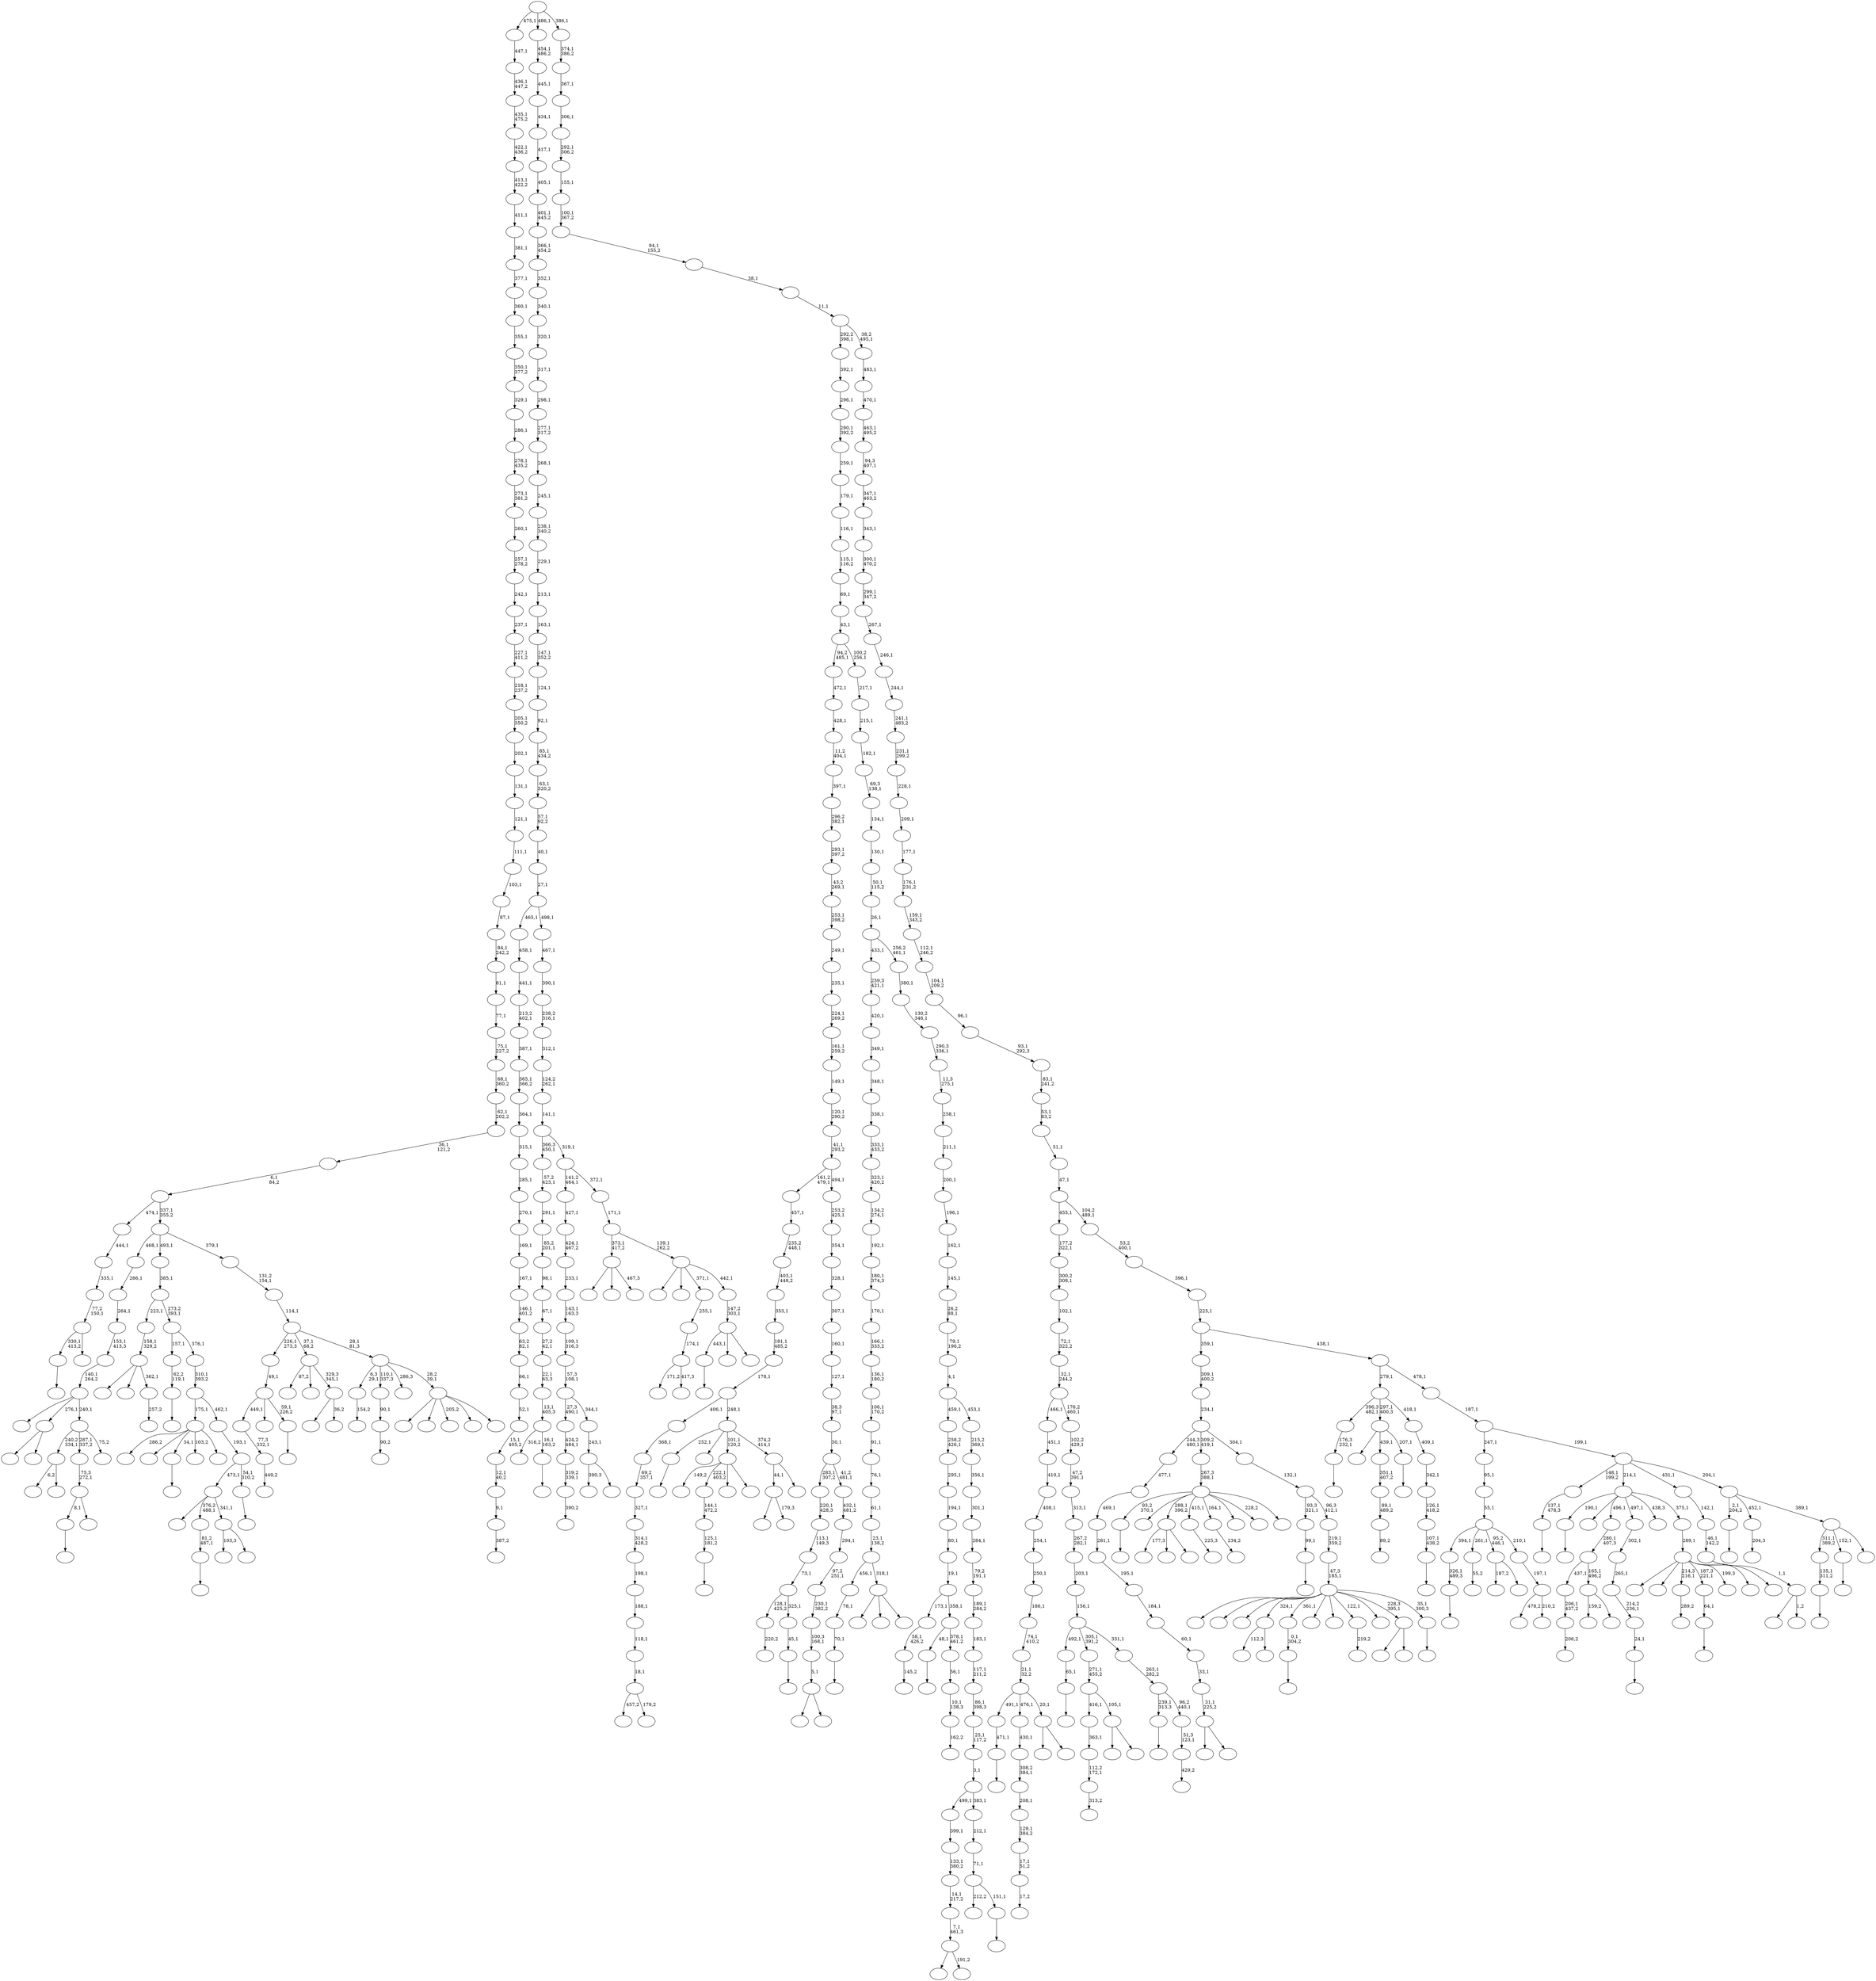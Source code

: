 digraph T {
	650 [label=""]
	649 [label=""]
	648 [label=""]
	647 [label=""]
	646 [label=""]
	645 [label=""]
	644 [label=""]
	643 [label=""]
	642 [label=""]
	641 [label=""]
	640 [label=""]
	639 [label=""]
	638 [label=""]
	637 [label=""]
	636 [label=""]
	635 [label=""]
	634 [label=""]
	633 [label=""]
	632 [label=""]
	631 [label=""]
	630 [label=""]
	629 [label=""]
	628 [label=""]
	627 [label=""]
	626 [label=""]
	625 [label=""]
	624 [label=""]
	623 [label=""]
	622 [label=""]
	621 [label=""]
	620 [label=""]
	619 [label=""]
	618 [label=""]
	617 [label=""]
	616 [label=""]
	615 [label=""]
	614 [label=""]
	613 [label=""]
	612 [label=""]
	611 [label=""]
	610 [label=""]
	609 [label=""]
	608 [label=""]
	607 [label=""]
	606 [label=""]
	605 [label=""]
	604 [label=""]
	603 [label=""]
	602 [label=""]
	601 [label=""]
	600 [label=""]
	599 [label=""]
	598 [label=""]
	597 [label=""]
	596 [label=""]
	595 [label=""]
	594 [label=""]
	593 [label=""]
	592 [label=""]
	591 [label=""]
	590 [label=""]
	589 [label=""]
	588 [label=""]
	587 [label=""]
	586 [label=""]
	585 [label=""]
	584 [label=""]
	583 [label=""]
	582 [label=""]
	581 [label=""]
	580 [label=""]
	579 [label=""]
	578 [label=""]
	577 [label=""]
	576 [label=""]
	575 [label=""]
	574 [label=""]
	573 [label=""]
	572 [label=""]
	571 [label=""]
	570 [label=""]
	569 [label=""]
	568 [label=""]
	567 [label=""]
	566 [label=""]
	565 [label=""]
	564 [label=""]
	563 [label=""]
	562 [label=""]
	561 [label=""]
	560 [label=""]
	559 [label=""]
	558 [label=""]
	557 [label=""]
	556 [label=""]
	555 [label=""]
	554 [label=""]
	553 [label=""]
	552 [label=""]
	551 [label=""]
	550 [label=""]
	549 [label=""]
	548 [label=""]
	547 [label=""]
	546 [label=""]
	545 [label=""]
	544 [label=""]
	543 [label=""]
	542 [label=""]
	541 [label=""]
	540 [label=""]
	539 [label=""]
	538 [label=""]
	537 [label=""]
	536 [label=""]
	535 [label=""]
	534 [label=""]
	533 [label=""]
	532 [label=""]
	531 [label=""]
	530 [label=""]
	529 [label=""]
	528 [label=""]
	527 [label=""]
	526 [label=""]
	525 [label=""]
	524 [label=""]
	523 [label=""]
	522 [label=""]
	521 [label=""]
	520 [label=""]
	519 [label=""]
	518 [label=""]
	517 [label=""]
	516 [label=""]
	515 [label=""]
	514 [label=""]
	513 [label=""]
	512 [label=""]
	511 [label=""]
	510 [label=""]
	509 [label=""]
	508 [label=""]
	507 [label=""]
	506 [label=""]
	505 [label=""]
	504 [label=""]
	503 [label=""]
	502 [label=""]
	501 [label=""]
	500 [label=""]
	499 [label=""]
	498 [label=""]
	497 [label=""]
	496 [label=""]
	495 [label=""]
	494 [label=""]
	493 [label=""]
	492 [label=""]
	491 [label=""]
	490 [label=""]
	489 [label=""]
	488 [label=""]
	487 [label=""]
	486 [label=""]
	485 [label=""]
	484 [label=""]
	483 [label=""]
	482 [label=""]
	481 [label=""]
	480 [label=""]
	479 [label=""]
	478 [label=""]
	477 [label=""]
	476 [label=""]
	475 [label=""]
	474 [label=""]
	473 [label=""]
	472 [label=""]
	471 [label=""]
	470 [label=""]
	469 [label=""]
	468 [label=""]
	467 [label=""]
	466 [label=""]
	465 [label=""]
	464 [label=""]
	463 [label=""]
	462 [label=""]
	461 [label=""]
	460 [label=""]
	459 [label=""]
	458 [label=""]
	457 [label=""]
	456 [label=""]
	455 [label=""]
	454 [label=""]
	453 [label=""]
	452 [label=""]
	451 [label=""]
	450 [label=""]
	449 [label=""]
	448 [label=""]
	447 [label=""]
	446 [label=""]
	445 [label=""]
	444 [label=""]
	443 [label=""]
	442 [label=""]
	441 [label=""]
	440 [label=""]
	439 [label=""]
	438 [label=""]
	437 [label=""]
	436 [label=""]
	435 [label=""]
	434 [label=""]
	433 [label=""]
	432 [label=""]
	431 [label=""]
	430 [label=""]
	429 [label=""]
	428 [label=""]
	427 [label=""]
	426 [label=""]
	425 [label=""]
	424 [label=""]
	423 [label=""]
	422 [label=""]
	421 [label=""]
	420 [label=""]
	419 [label=""]
	418 [label=""]
	417 [label=""]
	416 [label=""]
	415 [label=""]
	414 [label=""]
	413 [label=""]
	412 [label=""]
	411 [label=""]
	410 [label=""]
	409 [label=""]
	408 [label=""]
	407 [label=""]
	406 [label=""]
	405 [label=""]
	404 [label=""]
	403 [label=""]
	402 [label=""]
	401 [label=""]
	400 [label=""]
	399 [label=""]
	398 [label=""]
	397 [label=""]
	396 [label=""]
	395 [label=""]
	394 [label=""]
	393 [label=""]
	392 [label=""]
	391 [label=""]
	390 [label=""]
	389 [label=""]
	388 [label=""]
	387 [label=""]
	386 [label=""]
	385 [label=""]
	384 [label=""]
	383 [label=""]
	382 [label=""]
	381 [label=""]
	380 [label=""]
	379 [label=""]
	378 [label=""]
	377 [label=""]
	376 [label=""]
	375 [label=""]
	374 [label=""]
	373 [label=""]
	372 [label=""]
	371 [label=""]
	370 [label=""]
	369 [label=""]
	368 [label=""]
	367 [label=""]
	366 [label=""]
	365 [label=""]
	364 [label=""]
	363 [label=""]
	362 [label=""]
	361 [label=""]
	360 [label=""]
	359 [label=""]
	358 [label=""]
	357 [label=""]
	356 [label=""]
	355 [label=""]
	354 [label=""]
	353 [label=""]
	352 [label=""]
	351 [label=""]
	350 [label=""]
	349 [label=""]
	348 [label=""]
	347 [label=""]
	346 [label=""]
	345 [label=""]
	344 [label=""]
	343 [label=""]
	342 [label=""]
	341 [label=""]
	340 [label=""]
	339 [label=""]
	338 [label=""]
	337 [label=""]
	336 [label=""]
	335 [label=""]
	334 [label=""]
	333 [label=""]
	332 [label=""]
	331 [label=""]
	330 [label=""]
	329 [label=""]
	328 [label=""]
	327 [label=""]
	326 [label=""]
	325 [label=""]
	324 [label=""]
	323 [label=""]
	322 [label=""]
	321 [label=""]
	320 [label=""]
	319 [label=""]
	318 [label=""]
	317 [label=""]
	316 [label=""]
	315 [label=""]
	314 [label=""]
	313 [label=""]
	312 [label=""]
	311 [label=""]
	310 [label=""]
	309 [label=""]
	308 [label=""]
	307 [label=""]
	306 [label=""]
	305 [label=""]
	304 [label=""]
	303 [label=""]
	302 [label=""]
	301 [label=""]
	300 [label=""]
	299 [label=""]
	298 [label=""]
	297 [label=""]
	296 [label=""]
	295 [label=""]
	294 [label=""]
	293 [label=""]
	292 [label=""]
	291 [label=""]
	290 [label=""]
	289 [label=""]
	288 [label=""]
	287 [label=""]
	286 [label=""]
	285 [label=""]
	284 [label=""]
	283 [label=""]
	282 [label=""]
	281 [label=""]
	280 [label=""]
	279 [label=""]
	278 [label=""]
	277 [label=""]
	276 [label=""]
	275 [label=""]
	274 [label=""]
	273 [label=""]
	272 [label=""]
	271 [label=""]
	270 [label=""]
	269 [label=""]
	268 [label=""]
	267 [label=""]
	266 [label=""]
	265 [label=""]
	264 [label=""]
	263 [label=""]
	262 [label=""]
	261 [label=""]
	260 [label=""]
	259 [label=""]
	258 [label=""]
	257 [label=""]
	256 [label=""]
	255 [label=""]
	254 [label=""]
	253 [label=""]
	252 [label=""]
	251 [label=""]
	250 [label=""]
	249 [label=""]
	248 [label=""]
	247 [label=""]
	246 [label=""]
	245 [label=""]
	244 [label=""]
	243 [label=""]
	242 [label=""]
	241 [label=""]
	240 [label=""]
	239 [label=""]
	238 [label=""]
	237 [label=""]
	236 [label=""]
	235 [label=""]
	234 [label=""]
	233 [label=""]
	232 [label=""]
	231 [label=""]
	230 [label=""]
	229 [label=""]
	228 [label=""]
	227 [label=""]
	226 [label=""]
	225 [label=""]
	224 [label=""]
	223 [label=""]
	222 [label=""]
	221 [label=""]
	220 [label=""]
	219 [label=""]
	218 [label=""]
	217 [label=""]
	216 [label=""]
	215 [label=""]
	214 [label=""]
	213 [label=""]
	212 [label=""]
	211 [label=""]
	210 [label=""]
	209 [label=""]
	208 [label=""]
	207 [label=""]
	206 [label=""]
	205 [label=""]
	204 [label=""]
	203 [label=""]
	202 [label=""]
	201 [label=""]
	200 [label=""]
	199 [label=""]
	198 [label=""]
	197 [label=""]
	196 [label=""]
	195 [label=""]
	194 [label=""]
	193 [label=""]
	192 [label=""]
	191 [label=""]
	190 [label=""]
	189 [label=""]
	188 [label=""]
	187 [label=""]
	186 [label=""]
	185 [label=""]
	184 [label=""]
	183 [label=""]
	182 [label=""]
	181 [label=""]
	180 [label=""]
	179 [label=""]
	178 [label=""]
	177 [label=""]
	176 [label=""]
	175 [label=""]
	174 [label=""]
	173 [label=""]
	172 [label=""]
	171 [label=""]
	170 [label=""]
	169 [label=""]
	168 [label=""]
	167 [label=""]
	166 [label=""]
	165 [label=""]
	164 [label=""]
	163 [label=""]
	162 [label=""]
	161 [label=""]
	160 [label=""]
	159 [label=""]
	158 [label=""]
	157 [label=""]
	156 [label=""]
	155 [label=""]
	154 [label=""]
	153 [label=""]
	152 [label=""]
	151 [label=""]
	150 [label=""]
	149 [label=""]
	148 [label=""]
	147 [label=""]
	146 [label=""]
	145 [label=""]
	144 [label=""]
	143 [label=""]
	142 [label=""]
	141 [label=""]
	140 [label=""]
	139 [label=""]
	138 [label=""]
	137 [label=""]
	136 [label=""]
	135 [label=""]
	134 [label=""]
	133 [label=""]
	132 [label=""]
	131 [label=""]
	130 [label=""]
	129 [label=""]
	128 [label=""]
	127 [label=""]
	126 [label=""]
	125 [label=""]
	124 [label=""]
	123 [label=""]
	122 [label=""]
	121 [label=""]
	120 [label=""]
	119 [label=""]
	118 [label=""]
	117 [label=""]
	116 [label=""]
	115 [label=""]
	114 [label=""]
	113 [label=""]
	112 [label=""]
	111 [label=""]
	110 [label=""]
	109 [label=""]
	108 [label=""]
	107 [label=""]
	106 [label=""]
	105 [label=""]
	104 [label=""]
	103 [label=""]
	102 [label=""]
	101 [label=""]
	100 [label=""]
	99 [label=""]
	98 [label=""]
	97 [label=""]
	96 [label=""]
	95 [label=""]
	94 [label=""]
	93 [label=""]
	92 [label=""]
	91 [label=""]
	90 [label=""]
	89 [label=""]
	88 [label=""]
	87 [label=""]
	86 [label=""]
	85 [label=""]
	84 [label=""]
	83 [label=""]
	82 [label=""]
	81 [label=""]
	80 [label=""]
	79 [label=""]
	78 [label=""]
	77 [label=""]
	76 [label=""]
	75 [label=""]
	74 [label=""]
	73 [label=""]
	72 [label=""]
	71 [label=""]
	70 [label=""]
	69 [label=""]
	68 [label=""]
	67 [label=""]
	66 [label=""]
	65 [label=""]
	64 [label=""]
	63 [label=""]
	62 [label=""]
	61 [label=""]
	60 [label=""]
	59 [label=""]
	58 [label=""]
	57 [label=""]
	56 [label=""]
	55 [label=""]
	54 [label=""]
	53 [label=""]
	52 [label=""]
	51 [label=""]
	50 [label=""]
	49 [label=""]
	48 [label=""]
	47 [label=""]
	46 [label=""]
	45 [label=""]
	44 [label=""]
	43 [label=""]
	42 [label=""]
	41 [label=""]
	40 [label=""]
	39 [label=""]
	38 [label=""]
	37 [label=""]
	36 [label=""]
	35 [label=""]
	34 [label=""]
	33 [label=""]
	32 [label=""]
	31 [label=""]
	30 [label=""]
	29 [label=""]
	28 [label=""]
	27 [label=""]
	26 [label=""]
	25 [label=""]
	24 [label=""]
	23 [label=""]
	22 [label=""]
	21 [label=""]
	20 [label=""]
	19 [label=""]
	18 [label=""]
	17 [label=""]
	16 [label=""]
	15 [label=""]
	14 [label=""]
	13 [label=""]
	12 [label=""]
	11 [label=""]
	10 [label=""]
	9 [label=""]
	8 [label=""]
	7 [label=""]
	6 [label=""]
	5 [label=""]
	4 [label=""]
	3 [label=""]
	2 [label=""]
	1 [label=""]
	0 [label=""]
	649 -> 650 [label=""]
	643 -> 644 [label="154,2"]
	640 -> 641 [label=""]
	639 -> 640 [label="135,1\n311,2"]
	632 -> 633 [label=""]
	630 -> 636 [label="6,2"]
	630 -> 631 [label=""]
	628 -> 629 [label=""]
	627 -> 628 [label="99,1"]
	625 -> 626 [label=""]
	624 -> 625 [label="125,1\n181,2"]
	623 -> 624 [label="144,1\n472,2"]
	617 -> 618 [label=""]
	615 -> 616 [label="289,2"]
	613 -> 614 [label=""]
	611 -> 612 [label=""]
	610 -> 611 [label="64,1"]
	605 -> 606 [label=""]
	601 -> 602 [label=""]
	596 -> 597 [label="313,2"]
	595 -> 596 [label="112,2\n172,1"]
	594 -> 595 [label="363,1"]
	591 -> 592 [label=""]
	590 -> 591 [label="326,1\n489,3"]
	588 -> 589 [label="145,2"]
	587 -> 588 [label="58,1\n426,2"]
	584 -> 585 [label=""]
	583 -> 584 [label="70,1"]
	582 -> 583 [label="78,1"]
	580 -> 581 [label=""]
	579 -> 580 [label="137,1\n478,3"]
	576 -> 637 [label="112,3"]
	576 -> 577 [label=""]
	574 -> 575 [label=""]
	573 -> 574 [label="65,1"]
	571 -> 572 [label=""]
	570 -> 571 [label="0,1\n304,2"]
	564 -> 565 [label="220,2"]
	561 -> 562 [label=""]
	560 -> 561 [label="471,1"]
	556 -> 557 [label=""]
	551 -> 646 [label=""]
	551 -> 552 [label="179,3"]
	549 -> 550 [label=""]
	548 -> 549 [label="62,2\n119,1"]
	545 -> 546 [label=""]
	544 -> 545 [label="45,1"]
	543 -> 564 [label="128,1\n425,2"]
	543 -> 544 [label="325,1"]
	542 -> 543 [label="73,1"]
	541 -> 542 [label="113,1\n149,3"]
	540 -> 541 [label="220,1\n428,3"]
	537 -> 568 [label="177,3"]
	537 -> 558 [label=""]
	537 -> 538 [label=""]
	535 -> 536 [label="206,2"]
	534 -> 535 [label="206,1\n437,2"]
	531 -> 532 [label="17,2"]
	530 -> 531 [label="17,1\n51,2"]
	529 -> 530 [label="129,1\n384,2"]
	528 -> 529 [label="208,1"]
	527 -> 528 [label="308,2\n384,1"]
	526 -> 527 [label="430,1"]
	523 -> 524 [label=""]
	518 -> 519 [label=""]
	516 -> 517 [label=""]
	514 -> 515 [label=""]
	513 -> 514 [label="176,3\n232,1"]
	511 -> 603 [label=""]
	511 -> 512 [label=""]
	509 -> 607 [label="457,2"]
	509 -> 510 [label="179,2"]
	508 -> 509 [label="18,1"]
	507 -> 508 [label="118,1"]
	506 -> 507 [label="188,1"]
	505 -> 506 [label="198,1"]
	504 -> 505 [label="314,1\n428,2"]
	503 -> 504 [label="327,1"]
	502 -> 503 [label="69,2\n357,1"]
	501 -> 502 [label="368,1"]
	497 -> 498 [label="449,2"]
	496 -> 497 [label="77,3\n332,1"]
	494 -> 621 [label="159,2"]
	494 -> 495 [label=""]
	493 -> 534 [label="437,1"]
	493 -> 494 [label="165,1\n496,2"]
	492 -> 493 [label="280,1\n407,3"]
	487 -> 488 [label="225,3"]
	485 -> 486 [label="90,2"]
	484 -> 485 [label="90,1"]
	481 -> 482 [label=""]
	480 -> 481 [label="24,1"]
	479 -> 480 [label="214,2\n236,1"]
	478 -> 479 [label="265,1"]
	477 -> 478 [label="302,1"]
	475 -> 476 [label=""]
	473 -> 474 [label="257,2"]
	472 -> 635 [label=""]
	472 -> 539 [label=""]
	472 -> 473 [label="362,1"]
	471 -> 472 [label="158,1\n329,2"]
	469 -> 470 [label="55,2"]
	467 -> 523 [label="330,1\n413,2"]
	467 -> 468 [label=""]
	466 -> 467 [label="77,2\n150,1"]
	465 -> 466 [label="335,1"]
	464 -> 465 [label="444,1"]
	457 -> 458 [label=""]
	456 -> 457 [label="81,2\n487,1"]
	454 -> 563 [label=""]
	454 -> 455 [label=""]
	453 -> 594 [label="416,1"]
	453 -> 454 [label="105,1"]
	452 -> 453 [label="271,1\n455,2"]
	450 -> 451 [label="234,2"]
	448 -> 449 [label="219,2"]
	444 -> 445 [label="204,3"]
	442 -> 522 [label=""]
	442 -> 443 [label="191,2"]
	441 -> 442 [label="7,1\n461,3"]
	440 -> 441 [label="14,1\n217,2"]
	439 -> 440 [label="133,1\n380,2"]
	438 -> 439 [label="399,1"]
	434 -> 619 [label=""]
	434 -> 435 [label=""]
	433 -> 560 [label="491,1"]
	433 -> 526 [label="476,1"]
	433 -> 434 [label="20,1"]
	432 -> 433 [label="21,1\n32,2"]
	431 -> 432 [label="74,1\n410,2"]
	430 -> 431 [label="186,1"]
	429 -> 430 [label="250,1"]
	428 -> 429 [label="254,1"]
	427 -> 428 [label="408,1"]
	426 -> 427 [label="410,1"]
	425 -> 426 [label="451,1"]
	423 -> 604 [label="187,2"]
	423 -> 424 [label=""]
	420 -> 421 [label="89,2"]
	419 -> 420 [label="89,1\n489,2"]
	418 -> 419 [label="351,1\n407,2"]
	416 -> 417 [label="162,2"]
	415 -> 416 [label="10,1\n138,3"]
	414 -> 415 [label="56,1"]
	413 -> 516 [label="48,1"]
	413 -> 414 [label="378,1\n461,2"]
	412 -> 587 [label="173,1"]
	412 -> 413 [label="358,1"]
	411 -> 412 [label="19,1"]
	410 -> 411 [label="80,1"]
	409 -> 410 [label="194,1"]
	408 -> 409 [label="295,1"]
	407 -> 408 [label="258,2\n426,1"]
	405 -> 645 [label="149,2"]
	405 -> 623 [label="222,1\n403,2"]
	405 -> 599 [label=""]
	405 -> 406 [label=""]
	402 -> 647 [label=""]
	402 -> 642 [label=""]
	402 -> 615 [label="214,3\n216,1"]
	402 -> 610 [label="187,3\n221,1"]
	402 -> 567 [label="199,3"]
	402 -> 499 [label=""]
	402 -> 403 [label=""]
	401 -> 402 [label="289,1"]
	400 -> 601 [label="190,1"]
	400 -> 520 [label=""]
	400 -> 492 [label="496,1"]
	400 -> 477 [label="497,1"]
	400 -> 437 [label="438,3"]
	400 -> 401 [label="375,1"]
	398 -> 553 [label=""]
	398 -> 399 [label="1,2"]
	397 -> 398 [label="1,1"]
	396 -> 397 [label="46,1\n142,2"]
	395 -> 396 [label="142,1"]
	393 -> 521 [label="103,3"]
	393 -> 394 [label=""]
	392 -> 578 [label=""]
	392 -> 456 [label="376,2\n488,1"]
	392 -> 393 [label="341,1"]
	390 -> 391 [label=""]
	389 -> 547 [label=""]
	389 -> 418 [label="439,1"]
	389 -> 390 [label="207,1"]
	387 -> 388 [label=""]
	386 -> 387 [label="107,1\n438,2"]
	385 -> 386 [label="126,1\n418,2"]
	384 -> 385 [label="342,1"]
	383 -> 384 [label="409,1"]
	382 -> 513 [label="396,3\n482,1"]
	382 -> 389 [label="297,1\n400,3"]
	382 -> 383 [label="418,1"]
	380 -> 533 [label=""]
	380 -> 381 [label=""]
	379 -> 380 [label="31,1\n225,2"]
	378 -> 379 [label="33,1"]
	377 -> 378 [label="60,1"]
	376 -> 377 [label="184,1"]
	375 -> 376 [label="195,1"]
	374 -> 375 [label="281,1"]
	373 -> 374 [label="469,1"]
	372 -> 373 [label="477,1"]
	369 -> 569 [label=""]
	369 -> 370 [label=""]
	367 -> 368 [label=""]
	366 -> 496 [label="449,1"]
	366 -> 460 [label=""]
	366 -> 367 [label="59,1\n226,2"]
	365 -> 366 [label="49,1"]
	363 -> 364 [label=""]
	362 -> 483 [label="316,2"]
	362 -> 363 [label="16,1\n163,2"]
	361 -> 362 [label="13,1\n405,3"]
	360 -> 361 [label="22,1\n63,3"]
	359 -> 360 [label="27,2\n42,1"]
	358 -> 359 [label="67,1"]
	357 -> 358 [label="98,1"]
	356 -> 357 [label="85,2\n201,1"]
	355 -> 356 [label="291,1"]
	354 -> 355 [label="57,2\n423,1"]
	351 -> 352 [label="429,2"]
	350 -> 351 [label="51,3\n123,1"]
	349 -> 556 [label="239,1\n313,3"]
	349 -> 350 [label="96,2\n440,1"]
	348 -> 349 [label="263,1\n282,2"]
	347 -> 573 [label="492,1"]
	347 -> 452 [label="305,1\n391,2"]
	347 -> 348 [label="331,1"]
	346 -> 347 [label="156,1"]
	345 -> 346 [label="203,1"]
	344 -> 345 [label="267,2\n282,1"]
	343 -> 344 [label="313,1"]
	342 -> 343 [label="47,2\n391,1"]
	341 -> 342 [label="102,2\n429,1"]
	340 -> 425 [label="466,1"]
	340 -> 341 [label="176,2\n460,1"]
	339 -> 340 [label="32,1\n244,2"]
	338 -> 339 [label="72,1\n322,2"]
	337 -> 338 [label="102,1"]
	336 -> 337 [label="300,2\n308,1"]
	335 -> 336 [label="177,2\n322,1"]
	333 -> 613 [label="93,2\n370,1"]
	333 -> 586 [label=""]
	333 -> 537 [label="288,1\n396,2"]
	333 -> 487 [label="415,1"]
	333 -> 450 [label="164,1"]
	333 -> 447 [label=""]
	333 -> 371 [label="228,2"]
	333 -> 334 [label=""]
	332 -> 333 [label="267,3\n388,1"]
	330 -> 551 [label="44,1"]
	330 -> 331 [label=""]
	329 -> 617 [label="252,1"]
	329 -> 490 [label=""]
	329 -> 405 [label="101,1\n120,2"]
	329 -> 330 [label="374,2\n414,1"]
	328 -> 501 [label="406,1"]
	328 -> 329 [label="248,1"]
	327 -> 328 [label="178,1"]
	326 -> 327 [label="181,1\n485,2"]
	325 -> 326 [label="353,1"]
	324 -> 325 [label="403,1\n448,2"]
	323 -> 324 [label="235,2\n448,1"]
	322 -> 323 [label="457,1"]
	320 -> 491 [label=""]
	320 -> 321 [label="36,2"]
	319 -> 609 [label="87,2"]
	319 -> 598 [label=""]
	319 -> 320 [label="329,3\n345,1"]
	316 -> 638 [label="286,2"]
	316 -> 559 [label=""]
	316 -> 475 [label="34,1"]
	316 -> 463 [label="103,2"]
	316 -> 317 [label=""]
	314 -> 634 [label=""]
	314 -> 462 [label=""]
	314 -> 315 [label=""]
	313 -> 582 [label="456,1"]
	313 -> 314 [label="318,1"]
	312 -> 313 [label="23,1\n138,2"]
	311 -> 312 [label="61,1"]
	310 -> 311 [label="76,1"]
	309 -> 310 [label="91,1"]
	308 -> 309 [label="106,1\n170,2"]
	307 -> 308 [label="136,1\n180,2"]
	306 -> 307 [label="166,1\n333,2"]
	305 -> 306 [label="170,1"]
	304 -> 305 [label="180,1\n374,3"]
	303 -> 304 [label="192,1"]
	302 -> 303 [label="134,2\n274,1"]
	301 -> 302 [label="323,1\n420,2"]
	300 -> 301 [label="333,1\n433,2"]
	299 -> 300 [label="338,1"]
	298 -> 299 [label="348,1"]
	297 -> 298 [label="349,1"]
	296 -> 297 [label="420,1"]
	295 -> 296 [label="259,3\n421,1"]
	293 -> 593 [label=""]
	293 -> 294 [label=""]
	292 -> 293 [label="5,1"]
	291 -> 292 [label="100,3\n168,1"]
	290 -> 291 [label="230,1\n382,2"]
	289 -> 290 [label="97,2\n251,1"]
	288 -> 289 [label="294,1"]
	287 -> 288 [label="432,1\n481,2"]
	286 -> 540 [label="283,1\n307,2"]
	286 -> 287 [label="41,2\n481,1"]
	285 -> 286 [label="30,1"]
	284 -> 285 [label="38,3\n97,1"]
	283 -> 284 [label="127,1"]
	282 -> 283 [label="160,1"]
	281 -> 282 [label="307,1"]
	280 -> 281 [label="328,1"]
	279 -> 280 [label="354,1"]
	278 -> 279 [label="253,2\n425,1"]
	277 -> 322 [label="161,2\n479,1"]
	277 -> 278 [label="494,1"]
	276 -> 277 [label="41,1\n293,2"]
	275 -> 276 [label="120,1\n290,2"]
	274 -> 275 [label="149,1"]
	273 -> 274 [label="161,1\n259,2"]
	272 -> 273 [label="224,1\n269,2"]
	271 -> 272 [label="235,1"]
	270 -> 271 [label="249,1"]
	269 -> 270 [label="253,1\n398,2"]
	268 -> 269 [label="43,2\n269,1"]
	267 -> 268 [label="293,1\n397,2"]
	266 -> 267 [label="296,2\n382,1"]
	265 -> 266 [label="397,1"]
	264 -> 265 [label="11,2\n404,1"]
	263 -> 264 [label="428,1"]
	262 -> 263 [label="472,1"]
	260 -> 261 [label="390,2"]
	259 -> 260 [label="319,2\n339,1"]
	258 -> 259 [label="424,2\n484,1"]
	256 -> 518 [label="8,1"]
	256 -> 257 [label=""]
	255 -> 256 [label="75,3\n272,1"]
	253 -> 436 [label="390,3"]
	253 -> 254 [label=""]
	252 -> 253 [label="243,1"]
	251 -> 258 [label="27,3\n490,1"]
	251 -> 252 [label="344,1"]
	250 -> 251 [label="57,3\n108,1"]
	249 -> 250 [label="109,1\n316,3"]
	248 -> 249 [label="143,1\n163,3"]
	247 -> 248 [label="233,1"]
	246 -> 247 [label="424,1\n467,2"]
	245 -> 246 [label="427,1"]
	243 -> 525 [label="171,2"]
	243 -> 244 [label="417,3"]
	242 -> 243 [label="174,1"]
	241 -> 242 [label="255,1"]
	239 -> 554 [label="478,2"]
	239 -> 240 [label="210,2"]
	238 -> 239 [label="197,1"]
	237 -> 590 [label="394,1"]
	237 -> 469 [label="261,1"]
	237 -> 423 [label="95,2\n446,1"]
	237 -> 238 [label="210,1"]
	236 -> 237 [label="55,1"]
	235 -> 236 [label="95,1"]
	233 -> 234 [label="387,2"]
	232 -> 233 [label="9,1"]
	231 -> 232 [label="12,1\n40,2"]
	230 -> 231 [label="15,1\n405,2"]
	229 -> 230 [label="52,1"]
	228 -> 229 [label="66,1"]
	227 -> 228 [label="63,2\n82,1"]
	226 -> 227 [label="146,1\n401,2"]
	225 -> 226 [label="167,1"]
	224 -> 225 [label="169,1"]
	223 -> 224 [label="270,1"]
	222 -> 223 [label="285,1"]
	221 -> 222 [label="315,1"]
	220 -> 221 [label="364,1"]
	219 -> 220 [label="365,1\n366,2"]
	218 -> 219 [label="387,1"]
	217 -> 218 [label="213,2\n402,1"]
	216 -> 217 [label="441,1"]
	215 -> 216 [label="458,1"]
	213 -> 622 [label=""]
	213 -> 555 [label=""]
	213 -> 214 [label="467,3"]
	211 -> 212 [label=""]
	210 -> 446 [label="212,2"]
	210 -> 211 [label="151,1"]
	209 -> 210 [label="71,1"]
	208 -> 209 [label="212,1"]
	207 -> 438 [label="499,1"]
	207 -> 208 [label="383,1"]
	206 -> 207 [label="3,1"]
	205 -> 206 [label="25,1\n117,2"]
	204 -> 205 [label="86,1\n398,3"]
	203 -> 204 [label="117,1\n211,2"]
	202 -> 203 [label="183,1"]
	201 -> 202 [label="189,1\n284,2"]
	200 -> 201 [label="79,2\n191,1"]
	199 -> 200 [label="284,1"]
	198 -> 199 [label="301,1"]
	197 -> 198 [label="356,1"]
	196 -> 197 [label="215,2\n369,1"]
	195 -> 407 [label="459,1"]
	195 -> 196 [label="453,1"]
	194 -> 195 [label="4,1"]
	193 -> 194 [label="79,1\n196,2"]
	192 -> 193 [label="26,2\n88,1"]
	191 -> 192 [label="145,1"]
	190 -> 191 [label="162,1"]
	189 -> 190 [label="196,1"]
	188 -> 189 [label="200,1"]
	187 -> 188 [label="211,1"]
	186 -> 187 [label="258,1"]
	185 -> 186 [label="11,3\n275,1"]
	184 -> 185 [label="290,3\n336,1"]
	183 -> 184 [label="130,2\n346,1"]
	182 -> 183 [label="380,1"]
	181 -> 295 [label="433,1"]
	181 -> 182 [label="256,2\n461,1"]
	180 -> 181 [label="26,1"]
	179 -> 180 [label="50,1\n115,2"]
	178 -> 179 [label="130,1"]
	177 -> 178 [label="134,1"]
	176 -> 177 [label="69,3\n138,1"]
	175 -> 176 [label="182,1"]
	174 -> 175 [label="215,1"]
	173 -> 174 [label="217,1"]
	172 -> 262 [label="94,2\n485,1"]
	172 -> 173 [label="100,2\n256,1"]
	171 -> 172 [label="43,1"]
	170 -> 171 [label="69,1"]
	169 -> 170 [label="115,1\n116,2"]
	168 -> 169 [label="116,1"]
	167 -> 168 [label="179,1"]
	166 -> 167 [label="259,1"]
	165 -> 166 [label="290,1\n392,2"]
	164 -> 165 [label="296,1"]
	163 -> 164 [label="392,1"]
	161 -> 162 [label=""]
	160 -> 648 [label=""]
	160 -> 620 [label=""]
	160 -> 600 [label=""]
	160 -> 576 [label="324,1"]
	160 -> 570 [label="361,1"]
	160 -> 500 [label=""]
	160 -> 461 [label=""]
	160 -> 448 [label="122,1"]
	160 -> 404 [label=""]
	160 -> 369 [label="228,3\n395,1"]
	160 -> 161 [label="35,1\n300,3"]
	159 -> 160 [label="47,3\n185,1"]
	158 -> 159 [label="219,1\n359,2"]
	157 -> 627 [label="93,3\n321,1"]
	157 -> 158 [label="96,3\n412,1"]
	156 -> 157 [label="132,1"]
	155 -> 372 [label="244,3\n480,1"]
	155 -> 332 [label="309,2\n419,1"]
	155 -> 156 [label="304,1"]
	154 -> 155 [label="234,1"]
	153 -> 154 [label="309,1\n400,2"]
	150 -> 630 [label="240,2\n334,1"]
	150 -> 255 [label="287,1\n337,2"]
	150 -> 151 [label="75,2"]
	149 -> 566 [label=""]
	149 -> 511 [label="276,1"]
	149 -> 150 [label="240,1"]
	148 -> 149 [label="140,1\n264,2"]
	147 -> 148 [label="153,1\n413,3"]
	146 -> 147 [label="264,1"]
	145 -> 146 [label="266,1"]
	143 -> 144 [label=""]
	142 -> 392 [label="473,1"]
	142 -> 143 [label="54,1\n310,2"]
	141 -> 142 [label="193,1"]
	140 -> 316 [label="175,1"]
	140 -> 141 [label="462,1"]
	139 -> 140 [label="310,1\n393,2"]
	138 -> 548 [label="157,1"]
	138 -> 139 [label="376,1"]
	137 -> 471 [label="223,1"]
	137 -> 138 [label="273,2\n393,1"]
	136 -> 137 [label="385,1"]
	133 -> 608 [label=""]
	133 -> 459 [label=""]
	133 -> 152 [label="205,2"]
	133 -> 135 [label=""]
	133 -> 134 [label=""]
	132 -> 643 [label="6,3\n29,1"]
	132 -> 484 [label="110,1\n337,3"]
	132 -> 318 [label="286,3"]
	132 -> 133 [label="28,2\n39,1"]
	131 -> 365 [label="226,1\n273,3"]
	131 -> 319 [label="37,1\n68,2"]
	131 -> 132 [label="28,1\n81,3"]
	130 -> 131 [label="114,1"]
	129 -> 130 [label="131,2\n154,1"]
	128 -> 145 [label="468,1"]
	128 -> 136 [label="493,1"]
	128 -> 129 [label="379,1"]
	127 -> 464 [label="474,1"]
	127 -> 128 [label="337,1\n355,2"]
	126 -> 127 [label="6,1\n84,2"]
	125 -> 126 [label="36,1\n121,2"]
	124 -> 125 [label="62,1\n202,2"]
	123 -> 124 [label="68,1\n360,2"]
	122 -> 123 [label="75,1\n227,2"]
	121 -> 122 [label="77,1"]
	120 -> 121 [label="81,1"]
	119 -> 120 [label="84,1\n242,2"]
	118 -> 119 [label="87,1"]
	117 -> 118 [label="103,1"]
	116 -> 117 [label="111,1"]
	115 -> 116 [label="121,1"]
	114 -> 115 [label="131,1"]
	113 -> 114 [label="202,1"]
	112 -> 113 [label="205,1\n350,2"]
	111 -> 112 [label="218,1\n237,2"]
	110 -> 111 [label="227,1\n411,2"]
	109 -> 110 [label="237,1"]
	108 -> 109 [label="242,1"]
	107 -> 108 [label="257,1\n278,2"]
	106 -> 107 [label="260,1"]
	105 -> 106 [label="273,1\n381,2"]
	104 -> 105 [label="278,1\n435,2"]
	103 -> 104 [label="286,1"]
	102 -> 103 [label="329,1"]
	101 -> 102 [label="350,1\n377,2"]
	100 -> 101 [label="355,1"]
	99 -> 100 [label="360,1"]
	98 -> 99 [label="377,1"]
	97 -> 98 [label="381,1"]
	96 -> 97 [label="411,1"]
	95 -> 96 [label="413,1\n422,2"]
	94 -> 95 [label="422,1\n436,2"]
	93 -> 94 [label="435,1\n475,2"]
	92 -> 93 [label="436,1\n447,2"]
	91 -> 92 [label="447,1"]
	89 -> 649 [label="443,1"]
	89 -> 353 [label=""]
	89 -> 90 [label=""]
	88 -> 89 [label="147,2\n303,1"]
	87 -> 489 [label=""]
	87 -> 422 [label=""]
	87 -> 241 [label="371,1"]
	87 -> 88 [label="442,1"]
	86 -> 213 [label="373,1\n417,2"]
	86 -> 87 [label="139,1\n262,2"]
	85 -> 86 [label="171,1"]
	84 -> 245 [label="141,2\n464,1"]
	84 -> 85 [label="372,1"]
	83 -> 354 [label="366,3\n450,1"]
	83 -> 84 [label="319,1"]
	82 -> 83 [label="141,1"]
	81 -> 82 [label="124,2\n262,1"]
	80 -> 81 [label="312,1"]
	79 -> 80 [label="238,2\n316,1"]
	78 -> 79 [label="390,1"]
	77 -> 78 [label="467,1"]
	76 -> 215 [label="465,1"]
	76 -> 77 [label="498,1"]
	75 -> 76 [label="27,1"]
	74 -> 75 [label="40,1"]
	73 -> 74 [label="57,1\n92,2"]
	72 -> 73 [label="63,1\n320,2"]
	71 -> 72 [label="85,1\n434,2"]
	70 -> 71 [label="92,1"]
	69 -> 70 [label="124,1"]
	68 -> 69 [label="147,1\n352,2"]
	67 -> 68 [label="163,1"]
	66 -> 67 [label="213,1"]
	65 -> 66 [label="229,1"]
	64 -> 65 [label="238,1\n340,2"]
	63 -> 64 [label="245,1"]
	62 -> 63 [label="268,1"]
	61 -> 62 [label="277,1\n317,2"]
	60 -> 61 [label="298,1"]
	59 -> 60 [label="317,1"]
	58 -> 59 [label="320,1"]
	57 -> 58 [label="340,1"]
	56 -> 57 [label="352,1"]
	55 -> 56 [label="366,1\n454,2"]
	54 -> 55 [label="401,1\n445,2"]
	53 -> 54 [label="405,1"]
	52 -> 53 [label="417,1"]
	51 -> 52 [label="434,1"]
	50 -> 51 [label="445,1"]
	49 -> 50 [label="454,1\n486,2"]
	47 -> 639 [label="311,1\n389,2"]
	47 -> 605 [label="152,1"]
	47 -> 48 [label=""]
	46 -> 632 [label="2,1\n204,2"]
	46 -> 444 [label="452,1"]
	46 -> 47 [label="389,1"]
	45 -> 579 [label="148,1\n199,2"]
	45 -> 400 [label="214,1"]
	45 -> 395 [label="431,1"]
	45 -> 46 [label="204,1"]
	44 -> 235 [label="247,1"]
	44 -> 45 [label="199,1"]
	43 -> 44 [label="187,1"]
	42 -> 382 [label="279,1"]
	42 -> 43 [label="478,1"]
	41 -> 153 [label="359,1"]
	41 -> 42 [label="438,1"]
	40 -> 41 [label="225,1"]
	39 -> 40 [label="396,1"]
	38 -> 39 [label="53,2\n400,1"]
	37 -> 335 [label="455,1"]
	37 -> 38 [label="104,2\n489,1"]
	36 -> 37 [label="47,1"]
	35 -> 36 [label="51,1"]
	34 -> 35 [label="53,1\n83,2"]
	33 -> 34 [label="83,1\n241,2"]
	32 -> 33 [label="93,1\n292,3"]
	31 -> 32 [label="96,1"]
	30 -> 31 [label="104,1\n209,2"]
	29 -> 30 [label="112,1\n246,2"]
	28 -> 29 [label="159,1\n343,2"]
	27 -> 28 [label="176,1\n231,2"]
	26 -> 27 [label="177,1"]
	25 -> 26 [label="209,1"]
	24 -> 25 [label="228,1"]
	23 -> 24 [label="231,1\n299,2"]
	22 -> 23 [label="241,1\n483,2"]
	21 -> 22 [label="244,1"]
	20 -> 21 [label="246,1"]
	19 -> 20 [label="267,1"]
	18 -> 19 [label="299,1\n347,2"]
	17 -> 18 [label="300,1\n470,2"]
	16 -> 17 [label="343,1"]
	15 -> 16 [label="347,1\n463,2"]
	14 -> 15 [label="94,3\n407,1"]
	13 -> 14 [label="463,1\n495,2"]
	12 -> 13 [label="470,1"]
	11 -> 12 [label="483,1"]
	10 -> 163 [label="292,2\n398,1"]
	10 -> 11 [label="38,2\n495,1"]
	9 -> 10 [label="11,1"]
	8 -> 9 [label="38,1"]
	7 -> 8 [label="94,1\n155,2"]
	6 -> 7 [label="100,1\n367,2"]
	5 -> 6 [label="155,1"]
	4 -> 5 [label="292,1\n306,2"]
	3 -> 4 [label="306,1"]
	2 -> 3 [label="367,1"]
	1 -> 2 [label="374,1\n386,2"]
	0 -> 91 [label="475,1"]
	0 -> 49 [label="486,1"]
	0 -> 1 [label="386,1"]
}
